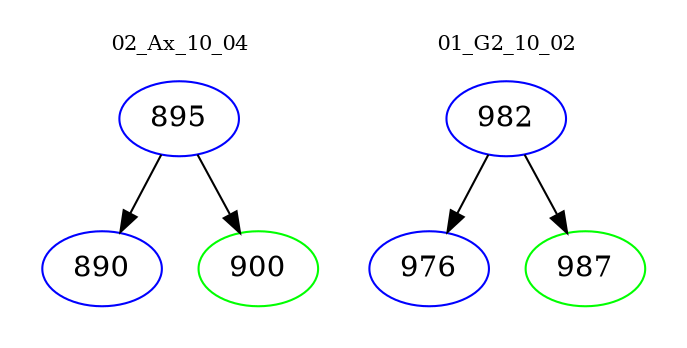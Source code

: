 digraph{
subgraph cluster_0 {
color = white
label = "02_Ax_10_04";
fontsize=10;
T0_895 [label="895", color="blue"]
T0_895 -> T0_890 [color="black"]
T0_890 [label="890", color="blue"]
T0_895 -> T0_900 [color="black"]
T0_900 [label="900", color="green"]
}
subgraph cluster_1 {
color = white
label = "01_G2_10_02";
fontsize=10;
T1_982 [label="982", color="blue"]
T1_982 -> T1_976 [color="black"]
T1_976 [label="976", color="blue"]
T1_982 -> T1_987 [color="black"]
T1_987 [label="987", color="green"]
}
}
